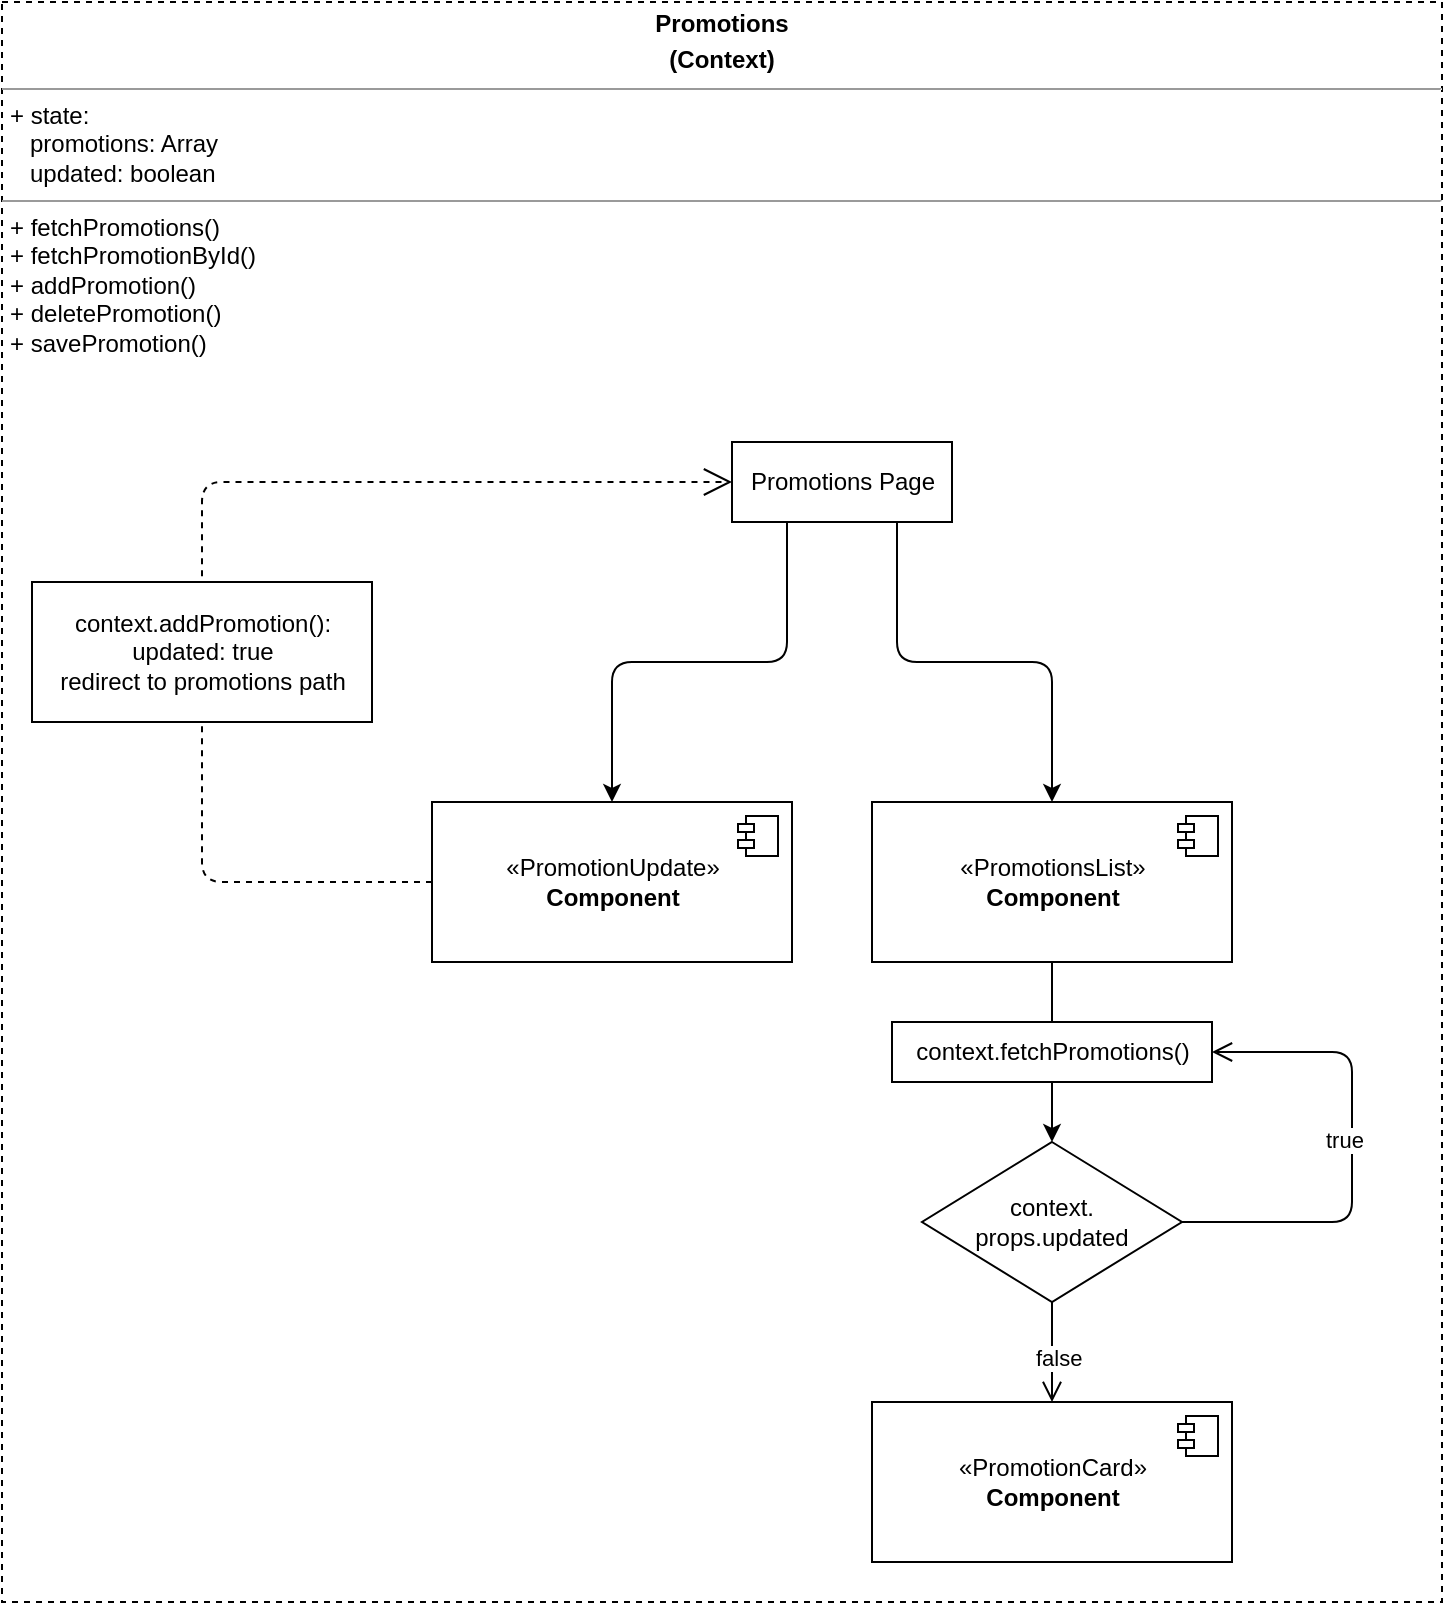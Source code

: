 <mxfile version="10.6.3" type="github"><diagram id="2VxOjD3IooxiLgylQ2Bh" name="Page-1"><mxGraphModel dx="1634" dy="1113" grid="1" gridSize="10" guides="1" tooltips="1" connect="1" arrows="1" fold="1" page="1" pageScale="1" pageWidth="850" pageHeight="1100" math="0" shadow="0"><root><mxCell id="0"/><mxCell id="1" parent="0"/><mxCell id="xwfu-fWsPayXqeiGMSlk-3" style="edgeStyle=orthogonalEdgeStyle;rounded=0;orthogonalLoop=1;jettySize=auto;html=1;exitX=0.5;exitY=1;exitDx=0;exitDy=0;entryX=0.5;entryY=0;entryDx=0;entryDy=0;" parent="1" source="6gbvgxfJQdjfJJU35fNj-10" edge="1" target="xwfu-fWsPayXqeiGMSlk-9"><mxGeometry relative="1" as="geometry"><mxPoint x="420" y="440" as="targetPoint"/><Array as="points"><mxPoint x="500" y="370"/><mxPoint x="385" y="370"/></Array></mxGeometry></mxCell><mxCell id="xwfu-fWsPayXqeiGMSlk-4" style="edgeStyle=orthogonalEdgeStyle;rounded=0;orthogonalLoop=1;jettySize=auto;html=1;exitX=0.5;exitY=1;exitDx=0;exitDy=0;entryX=0.5;entryY=0;entryDx=0;entryDy=0;" parent="1" source="6gbvgxfJQdjfJJU35fNj-10" edge="1" target="xwfu-fWsPayXqeiGMSlk-7"><mxGeometry relative="1" as="geometry"><mxPoint x="580" y="440" as="targetPoint"/><Array as="points"><mxPoint x="500" y="370"/><mxPoint x="605" y="370"/></Array></mxGeometry></mxCell><mxCell id="xwfu-fWsPayXqeiGMSlk-1" value="&lt;p style=&quot;margin: 0px ; margin-top: 4px ; text-align: center&quot;&gt;&lt;b&gt;Promotions&lt;/b&gt;&lt;/p&gt;&lt;p style=&quot;margin: 0px ; margin-top: 4px ; text-align: center&quot;&gt;&lt;b&gt;(Context)&lt;/b&gt;&lt;/p&gt;&lt;hr size=&quot;1&quot;&gt;&lt;p style=&quot;margin: 0px ; margin-left: 4px&quot;&gt;+ state:&lt;/p&gt;&lt;p style=&quot;margin: 0px ; margin-left: 4px&quot;&gt;&amp;nbsp; &amp;nbsp;promotions: Array&lt;/p&gt;&lt;p style=&quot;margin: 0px ; margin-left: 4px&quot;&gt;&amp;nbsp; &amp;nbsp;updated: boolean&lt;/p&gt;&lt;hr size=&quot;1&quot;&gt;&lt;p style=&quot;margin: 0px ; margin-left: 4px&quot;&gt;+ fetchPromotions()&lt;/p&gt;&lt;p style=&quot;margin: 0px ; margin-left: 4px&quot;&gt;+ fetchPromotionById()&lt;/p&gt;&lt;p style=&quot;margin: 0px ; margin-left: 4px&quot;&gt;&lt;span&gt;+ addPromotion()&lt;/span&gt;&lt;/p&gt;&lt;p style=&quot;margin: 0px ; margin-left: 4px&quot;&gt;&lt;span&gt;+ deletePromotion()&lt;/span&gt;&lt;/p&gt;&lt;p style=&quot;margin: 0px ; margin-left: 4px&quot;&gt;&lt;span&gt;+ savePromotion()&lt;/span&gt;&lt;/p&gt;&lt;p&gt;&lt;br&gt;&lt;/p&gt;" style="verticalAlign=top;align=left;overflow=fill;fontSize=12;fontFamily=Helvetica;html=1;gradientColor=none;dashed=1;rounded=0;shadow=0;comic=0;glass=0;" parent="1" vertex="1"><mxGeometry x="80" y="40" width="720" height="800" as="geometry"/></mxCell><mxCell id="6gbvgxfJQdjfJJU35fNj-6" style="edgeStyle=orthogonalEdgeStyle;rounded=0;orthogonalLoop=1;jettySize=auto;html=1;entryX=0.5;entryY=0;entryDx=0;entryDy=0;" edge="1" parent="1" source="xwfu-fWsPayXqeiGMSlk-7" target="6gbvgxfJQdjfJJU35fNj-3"><mxGeometry relative="1" as="geometry"/></mxCell><mxCell id="xwfu-fWsPayXqeiGMSlk-7" value="«PromotionsList»&lt;br&gt;&lt;b&gt;Component&lt;/b&gt;" style="html=1;" parent="1" vertex="1"><mxGeometry x="515" y="440" width="180" height="80" as="geometry"/></mxCell><mxCell id="xwfu-fWsPayXqeiGMSlk-8" value="" style="shape=component;jettyWidth=8;jettyHeight=4;" parent="xwfu-fWsPayXqeiGMSlk-7" vertex="1"><mxGeometry x="1" width="20" height="20" relative="1" as="geometry"><mxPoint x="-27" y="7" as="offset"/></mxGeometry></mxCell><mxCell id="xwfu-fWsPayXqeiGMSlk-9" value="«PromotionUpdate»&lt;br&gt;&lt;b&gt;Component&lt;/b&gt;" style="html=1;" parent="1" vertex="1"><mxGeometry x="295" y="440" width="180" height="80" as="geometry"/></mxCell><mxCell id="xwfu-fWsPayXqeiGMSlk-10" value="" style="shape=component;jettyWidth=8;jettyHeight=4;" parent="xwfu-fWsPayXqeiGMSlk-9" vertex="1"><mxGeometry x="1" width="20" height="20" relative="1" as="geometry"><mxPoint x="-27" y="7" as="offset"/></mxGeometry></mxCell><mxCell id="xwfu-fWsPayXqeiGMSlk-11" value="«PromotionCard»&lt;br&gt;&lt;b&gt;Component&lt;/b&gt;" style="html=1;" parent="1" vertex="1"><mxGeometry x="515" y="740" width="180" height="80" as="geometry"/></mxCell><mxCell id="xwfu-fWsPayXqeiGMSlk-12" value="" style="shape=component;jettyWidth=8;jettyHeight=4;" parent="xwfu-fWsPayXqeiGMSlk-11" vertex="1"><mxGeometry x="1" width="20" height="20" relative="1" as="geometry"><mxPoint x="-27" y="7" as="offset"/></mxGeometry></mxCell><mxCell id="xwfu-fWsPayXqeiGMSlk-14" style="edgeStyle=orthogonalEdgeStyle;rounded=0;orthogonalLoop=1;jettySize=auto;html=1;exitX=0.5;exitY=1;exitDx=0;exitDy=0;" parent="1" source="xwfu-fWsPayXqeiGMSlk-7" target="xwfu-fWsPayXqeiGMSlk-7" edge="1"><mxGeometry relative="1" as="geometry"/></mxCell><mxCell id="6gbvgxfJQdjfJJU35fNj-1" value="" style="endArrow=open;endSize=12;dashed=1;html=1;exitX=0;exitY=0.5;exitDx=0;exitDy=0;entryX=0;entryY=0.5;entryDx=0;entryDy=0;" edge="1" parent="1" source="xwfu-fWsPayXqeiGMSlk-9" target="6gbvgxfJQdjfJJU35fNj-10"><mxGeometry x="-0.36" width="160" relative="1" as="geometry"><mxPoint x="240" y="580" as="sourcePoint"/><mxPoint x="420" y="280" as="targetPoint"/><Array as="points"><mxPoint x="180" y="480"/><mxPoint x="180" y="280"/></Array><mxPoint as="offset"/></mxGeometry></mxCell><mxCell id="6gbvgxfJQdjfJJU35fNj-3" value="context.&lt;br&gt;props.updated" style="rhombus;whiteSpace=wrap;html=1;" vertex="1" parent="1"><mxGeometry x="540" y="610" width="130" height="80" as="geometry"/></mxCell><mxCell id="6gbvgxfJQdjfJJU35fNj-4" value="true" style="edgeStyle=orthogonalEdgeStyle;html=1;align=left;verticalAlign=bottom;endArrow=open;endSize=8;strokeColor=#000000;entryX=1;entryY=0.5;entryDx=0;entryDy=0;exitX=1;exitY=0.5;exitDx=0;exitDy=0;rounded=1;" edge="1" source="6gbvgxfJQdjfJJU35fNj-3" parent="1" target="6gbvgxfJQdjfJJU35fNj-7"><mxGeometry x="-0.021" y="15" relative="1" as="geometry"><mxPoint x="410" y="710" as="targetPoint"/><Array as="points"><mxPoint x="755" y="650"/><mxPoint x="755" y="565"/></Array><mxPoint as="offset"/></mxGeometry></mxCell><mxCell id="6gbvgxfJQdjfJJU35fNj-5" value="false&lt;br&gt;" style="edgeStyle=orthogonalEdgeStyle;html=1;align=left;verticalAlign=top;endArrow=open;endSize=8;strokeColor=#000000;entryX=0.5;entryY=0;entryDx=0;entryDy=0;" edge="1" source="6gbvgxfJQdjfJJU35fNj-3" parent="1" target="xwfu-fWsPayXqeiGMSlk-11"><mxGeometry x="-0.429" y="-10" relative="1" as="geometry"><mxPoint x="205" y="790" as="targetPoint"/><Array as="points"><mxPoint x="605" y="670"/><mxPoint x="605" y="670"/></Array><mxPoint as="offset"/></mxGeometry></mxCell><mxCell id="6gbvgxfJQdjfJJU35fNj-7" value="context.fetchPromotions()" style="html=1;" vertex="1" parent="1"><mxGeometry x="525" y="550" width="160" height="30" as="geometry"/></mxCell><mxCell id="6gbvgxfJQdjfJJU35fNj-8" value="&lt;span&gt;context.addPromotion():&lt;/span&gt;&lt;br&gt;&lt;span&gt;updated: true&lt;/span&gt;&lt;br&gt;&lt;span&gt;redirect to promotions path&lt;/span&gt;" style="html=1;" vertex="1" parent="1"><mxGeometry x="95" y="330" width="170" height="70" as="geometry"/></mxCell><mxCell id="6gbvgxfJQdjfJJU35fNj-14" value="" style="edgeStyle=orthogonalEdgeStyle;rounded=1;orthogonalLoop=1;jettySize=auto;html=1;entryX=0.5;entryY=0;entryDx=0;entryDy=0;exitX=0.75;exitY=1;exitDx=0;exitDy=0;" edge="1" parent="1" source="6gbvgxfJQdjfJJU35fNj-10" target="xwfu-fWsPayXqeiGMSlk-7"><mxGeometry relative="1" as="geometry"><mxPoint x="500" y="380" as="targetPoint"/></mxGeometry></mxCell><mxCell id="6gbvgxfJQdjfJJU35fNj-15" style="edgeStyle=orthogonalEdgeStyle;rounded=1;orthogonalLoop=1;jettySize=auto;html=1;entryX=0.5;entryY=0;entryDx=0;entryDy=0;exitX=0.25;exitY=1;exitDx=0;exitDy=0;" edge="1" parent="1" source="6gbvgxfJQdjfJJU35fNj-10" target="xwfu-fWsPayXqeiGMSlk-9"><mxGeometry relative="1" as="geometry"/></mxCell><mxCell id="6gbvgxfJQdjfJJU35fNj-10" value="Promotions Page" style="html=1;" vertex="1" parent="1"><mxGeometry x="445" y="260" width="110" height="40" as="geometry"/></mxCell></root></mxGraphModel></diagram></mxfile>